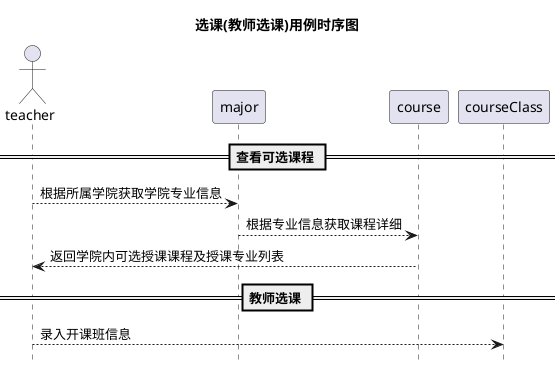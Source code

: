@startuml 选课(教师选课)
title 选课(教师选课)用例时序图
hide footbox
actor teacher
== 查看可选课程 ==
teacher --> major: 根据所属学院获取学院专业信息
major --> course: 根据专业信息获取课程详细
course --> teacher: 返回学院内可选授课课程及授课专业列表
== 教师选课 ==
teacher --> courseClass: 录入开课班信息
@enduml

@startuml 选课(学生选课)
title 选课(学生选课)用例时序图
hide footbox
actor student
== 查看可选课程 ==
student -->clazz: 根据学号获取其班级号
clazz --> major: 根据班级号获取专业信息
major --> course: 根据专业信息获取课程详细
course --> courseClass: 根据课程信息获取开课班信息
courseClass --> student: 返回可选的开课班列表
== 学生选课 ==
student --> S_C: 录入学生选课信息
student --> courseClass: 更新选修人数
@enduml

@startuml 课程列表
title 课程列表用例时序图
hide footbox
actor student
student --> S_C: 根据学号获取所选课程开课班号及课程号,成绩
S_C --> courseClass: 根据开课班号及课程号获取该开课班信息
courseClass --> course: 根据课程号获取课程详细信息
course --> student: 返回学生相关课程信息
group 点击课程
    student --> experimentscores:根据学号,课程号开课班号查找试实验成绩单号
    experimentscores --> cexperiments: 获取实验及成绩信息
    cexperiments --> experimentclauses: 获取实验及成绩信息
    experimentclauses --> student: 返回所点课程所有相关实验成绩列表
end
@enduml

@startuml 学生列表
title 学生列表用例时序图
hide footbox
actor teacher
teacher --> courseClass: 根据工号以及默认学期获取\n所授课程开课班号及课程号
courseClass --> S_C: 获取学生成绩及学号
S_C --> student: 获取学生信息
student --> teacher: 每个所授学生信息及其已批改实验平均成绩列表
group 点击成绩详情
    teacher --> experimentscores: 根据学号,课程号开课班号查找试实验成绩单号
    experimentscores --> cexperiments: 获取实验及成绩信息
    cexperiments --> experimentclauses: 获取实验及成绩信息
    experimentclauses --> teacher: 返回所点击学生该课程所有相关实验成绩列表
end
@enduml

@startuml 登录
title 登录
hide footbox
actor user
boundary 前端页面
control 服务器
database 用户数据
user --> 前端页面: 进入登录页面
前端页面 --> 服务器: 发送get_publicKey请求,获取公钥
服务器 --> 前端页面: 返回公钥
user --> 前端页面: 输入用户ID,密码
前端页面 --> 前端页面: 验证输入合法性
user --> 前端页面: 点击登录
前端页面 --> 服务器: 发送登录请求,传入公钥加密的用户ID,密码
服务器 --> 服务器: 用私钥对公钥加密的密码\n进行解密获得用户ID,密码
服务器 --> 用户数据: 通过用户id查找数据库存储的用户信息
用户数据 --> 服务器: 返回加密密码及其他用户信息
服务器 --> 服务器: 调用checkPwd()方法验证密码是否正确
服务器 --> 服务器: 将用户信息用私钥加密存入session\n并设置失效时间根据用户类型调用不同的初始化方案
服务器 --> 前端页面: 返回成功
@enduml

@startuml 登出
title 选课(教师选课)用例时序图
hide footbox
actor user
boundary 前端页面
control 服务器
user --> 前端页面: 点击登出
前端页面 --> 前端页面: 确认登出?
前端页面 --> 服务器: 调用logout()方法,删除session
服务器 --> 前端页面: 返回成功及刷新页面
前端页面 --> 前端页面: 刷新页面
@enduml

@startuml 修改密码
title 修改密码
hide footbox
actor user
boundary 前端页面
control 服务器
database 用户数据
user --> 前端页面: 输入新旧密码
前端页面 --> 前端页面: 验证输入合法性及\n两次新密码是否一致
前端页面 --> 服务器: 发送校验旧密码请求,传入公钥加密的用户id及旧密码
服务器 --> 服务器: 用私钥对公钥加密的密码\n进行解密获得用户id及旧密码
服务器 --> 用户数据: 通过用户id查找数据库存储的加密密码
用户数据 --> 服务器: 返回加密密码
服务器 --> 服务器: 调用checkPwd()方法验证旧密码是否正确
服务器 --> 前端页面: 返回成功
前端页面 --> 前端页面: 确认修改
前端页面 --> 服务器: 发送修改密码请求,传入公钥加密的用户id及新密码
服务器 --> 服务器: 用私钥对公钥加密的密码\n进行解密获得用户id及新密码
服务器 --> 用户数据: 传入加密算法处理过的新密码,\n调用updatePwd()方法修改用户密码
@enduml

@startuml 修改用户信息
title 修改用户信息
hide footbox
actor user
boundary 前端页面
control 服务器
database 用户数据
user --> 前端页面: 点击修改个人信息
前端页面 --> 前端页面: 从session获取个人信息\n并在修改页面中显示
user --> 前端页面: 输入修改内容
前端页面 --> 前端页面: 验证输入合法性
前端页面 --> 服务器: 传入公钥加密的用户信息,\n发送更新用户请求
服务器 --> 服务器: 用私钥对私钥加密的用户\n信息进行解密,得到用户信息
服务器 --> 用户数据: 调用creatOrUpdateUser()\n方法保存用户信息
@enduml

@startuml 查看用户信息
title 查看用户信息
hide footbox
actor user
boundary 前端页面
control 服务器
database 后台数据
user --> 前端页面: 点击查看用户信息
前端页面 --> 前端页面: 从session取出用私钥加密的用户信息,\n并用公钥解密获得用户信息
前端页面 --> 服务器: 发送获取更多用户详细请求,\n将用户类型及公钥加密的用户id传入
服务器 --> 服务器: 用私钥对公钥加密的信息解密,\n获取用户id,及用户类型
服务器 --> 后台数据: 根据用户类型及其id获得其专业,院系等信息
后台数据 --> 前端页面: 返回私钥加密的获取的所有用户数据
前端页面 --> 前端页面: 将返回的私钥加密的信息解密
前端页面 --> 前端页面: 显示得到的用户信息

@enduml

@startuml 批改成绩
title 批改成绩
hide footbox
actor teacher
boundary 前端页面
control 服务器
teacher --> 前端页面: 在学生实验详情\n中点击批改成绩
前端页面 --> cexperiment: 通过课程实验编号\n查询课程实验信息
cexperiment --> experimentclause: 通过课程实验编号\n查询各个实验评价项信息
experimentclause --> 前端页面: 返回所点击项课程\n实验及评价项信息
teacher --> 前端页面: 进行批改输入相关\n内容请点击提交批改
前端页面 --> 前端页面: 验证输入内容合法性
前端页面 --> 服务器: 发送保存批改成绩请求,\n传入实验批改数据
服务器 --> 服务器: 处理实验数据
服务器 --> experimentscores: 录入实验成绩单
experimentscores --> cexperiments: 录入实验成绩信息
cexperiments --> experimentclauses: 录入实验评价项信息
experimentclauses --> 前端页面: 返回成功
@enduml

@startuml 添加课程
title 添加课程
hide footbox
actor adimn
boundary 前端页面
admin --> 前端页面: 进入添加课程页面 
前端页面 --> major: 根据院系号获取该院系专业信息
major --> 前端页面: 返回专业信息列表
admin --> 前端页面: 填写课程信息并选择其所属专业
前端页面 --> 前端页面: 验证输入信息
前端页面 --> course: 录入课程信息
course --> 前端页面: 返回成功
@enduml

@startuml 编辑课程
title 编辑课程
hide footbox
actor adimn
boundary 前端页面
前端页面 --> major: 根据院系号获取专业信息列表
major --> course: 根据专业号获取课程列表
course --> 前端页面: 返回课程及专业信息列表
admin --> 前端页面: 点击某专业的课程的编辑按钮
前端页面 --> 前端页面: 跳转并显示专业课程编辑界面
admin --> 前端页面: 修改课程信息并提交
前端页面 --> 前端页面: 验证输入信息
前端页面 --> course: 更新课程信息
course --> 前端页面: 返回成功
@enduml

@startuml 删除课程
title 删除课程
hide footbox
actor adimn
boundary 前端页面
前端页面 --> major: 根据院系号获取专业信息列表
major --> course: 根据专业号获取课程列表
course --> 前端页面: 返回课程及专业信息列表
admin --> 前端页面: 点击某专业的课程的删除按钮
前端页面 --> 前端页面: 确认删除?
前端页面 --> course: 删除课程信息
course --> 前端页面: 返回成功
@enduml

@startuml 添加课程实验
title 添加课程实验
hide footbox
actor adimn
boundary 前端页面
admin --> 前端页面: 进入添加课程页面 
前端页面 --> major: 根据院系号获取该院系专业信息
major --> course: 根据专业号获取课程信息
course --> 前端页面: 返回课程信息列表
admin --> 前端页面: 填写课程实验信息,实验评价项信息及选择所属课程
前端页面 --> 前端页面: 验证输入信息
前端页面 --> cexperiment: 录入课程实验信息
cexperiment --> experimentclause: 录入实验评价项信息
experimentclause --> 前端页面: 返回成功
@enduml

@startuml 编辑课程实验
title 编辑课程实验
hide footbox
actor adimn
boundary 前端页面
admin --> 前端页面: 进入添加课程页面 
前端页面 --> major: 根据院系号获取该院系专业信息
major --> course: 根据专业号获取课程信息
course --> cexperiment: 根据课程号获取实验信息
cexperiment --> experimentclause: 根据实验号获取实验评价项信息
experimentclause --> 前端页面: 返回课程实验及实验评价项列表
admin --> 前端页面: 点击某课程实验的编辑按钮
前端页面 --> 前端页面: 跳转并显示课程实验编辑界面
admin --> 前端页面: 修改课程实验信息并提交
前端页面 --> 前端页面: 验证输入信息
前端页面 --> cexperiment: 更新课程实验
cexperiment --> experimentclause: 更新课程实验评价项
course --> 前端页面: 返回成功
@enduml

@startuml 删除课程实验
title 删除课程实验
hide footbox
actor adimn
boundary 前端页面
admin --> 前端页面: 进入添加课程页面 
前端页面 --> major: 根据院系号获取该院系专业信息
major --> course: 根据专业号获取课程信息
course --> cexperiment: 根据课程号获取实验信息
cexperiment --> experimentclause: 根据实验号获取实验评价项信息
experimentclause --> 前端页面: 返回课程实验及实验评价项列表
admin --> 前端页面: 点击某课程实验的删除按钮
前端页面 --> 前端页面: 确认删除?
前端页面 --> experimentclause: 删除课程实验评价项
experimentclause --> cexperiment: 删除课程实验
cexperiment --> 前端页面: 返回成功
@enduml